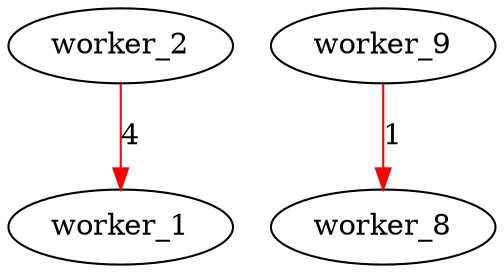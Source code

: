 digraph G{
edge[color=red];
worker_2->worker_1[label="4"];
edge[color=red];
worker_9->worker_8[label="1"];
}
